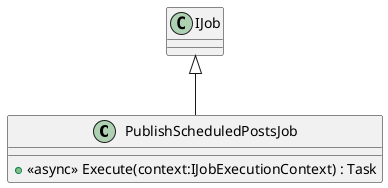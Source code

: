 @startuml
class PublishScheduledPostsJob {
    + <<async>> Execute(context:IJobExecutionContext) : Task
}
IJob <|-- PublishScheduledPostsJob
@enduml
